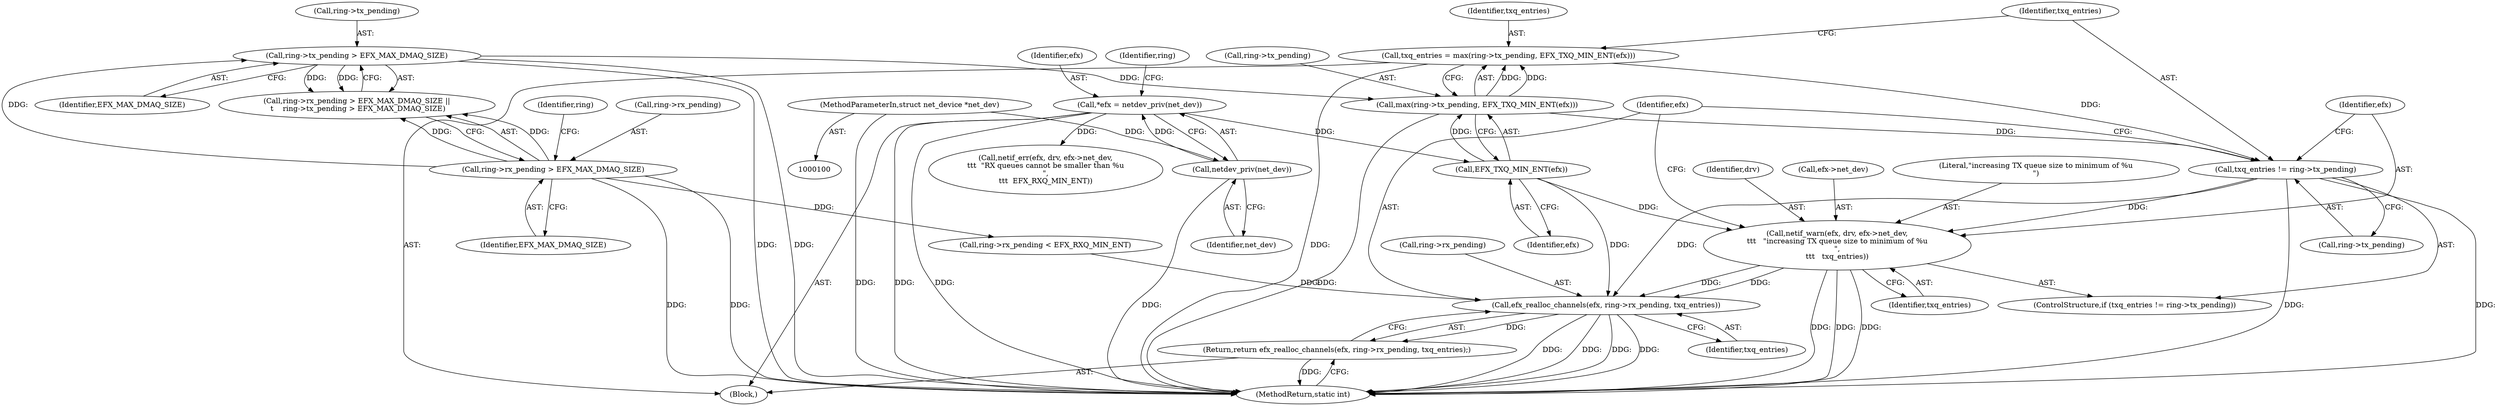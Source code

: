 digraph "0_linux_68cb695ccecf949d48949e72f8ce591fdaaa325c_1@pointer" {
"1000160" [label="(Call,txq_entries != ring->tx_pending)"];
"1000151" [label="(Call,txq_entries = max(ring->tx_pending, EFX_TXQ_MIN_ENT(efx)))"];
"1000153" [label="(Call,max(ring->tx_pending, EFX_TXQ_MIN_ENT(efx)))"];
"1000125" [label="(Call,ring->tx_pending > EFX_MAX_DMAQ_SIZE)"];
"1000120" [label="(Call,ring->rx_pending > EFX_MAX_DMAQ_SIZE)"];
"1000157" [label="(Call,EFX_TXQ_MIN_ENT(efx))"];
"1000105" [label="(Call,*efx = netdev_priv(net_dev))"];
"1000107" [label="(Call,netdev_priv(net_dev))"];
"1000101" [label="(MethodParameterIn,struct net_device *net_dev)"];
"1000165" [label="(Call,netif_warn(efx, drv, efx->net_dev,\n\t\t\t   \"increasing TX queue size to minimum of %u\n\",\n\t\t\t   txq_entries))"];
"1000174" [label="(Call,efx_realloc_channels(efx, ring->rx_pending, txq_entries))"];
"1000173" [label="(Return,return efx_realloc_channels(efx, ring->rx_pending, txq_entries);)"];
"1000174" [label="(Call,efx_realloc_channels(efx, ring->rx_pending, txq_entries))"];
"1000120" [label="(Call,ring->rx_pending > EFX_MAX_DMAQ_SIZE)"];
"1000103" [label="(Block,)"];
"1000176" [label="(Call,ring->rx_pending)"];
"1000173" [label="(Return,return efx_realloc_channels(efx, ring->rx_pending, txq_entries);)"];
"1000167" [label="(Identifier,drv)"];
"1000127" [label="(Identifier,ring)"];
"1000105" [label="(Call,*efx = netdev_priv(net_dev))"];
"1000134" [label="(Call,ring->rx_pending < EFX_RXQ_MIN_ENT)"];
"1000157" [label="(Call,EFX_TXQ_MIN_ENT(efx))"];
"1000158" [label="(Identifier,efx)"];
"1000108" [label="(Identifier,net_dev)"];
"1000161" [label="(Identifier,txq_entries)"];
"1000180" [label="(MethodReturn,static int)"];
"1000151" [label="(Call,txq_entries = max(ring->tx_pending, EFX_TXQ_MIN_ENT(efx)))"];
"1000126" [label="(Call,ring->tx_pending)"];
"1000159" [label="(ControlStructure,if (txq_entries != ring->tx_pending))"];
"1000175" [label="(Identifier,efx)"];
"1000162" [label="(Call,ring->tx_pending)"];
"1000101" [label="(MethodParameterIn,struct net_device *net_dev)"];
"1000172" [label="(Identifier,txq_entries)"];
"1000125" [label="(Call,ring->tx_pending > EFX_MAX_DMAQ_SIZE)"];
"1000166" [label="(Identifier,efx)"];
"1000160" [label="(Call,txq_entries != ring->tx_pending)"];
"1000153" [label="(Call,max(ring->tx_pending, EFX_TXQ_MIN_ENT(efx)))"];
"1000129" [label="(Identifier,EFX_MAX_DMAQ_SIZE)"];
"1000106" [label="(Identifier,efx)"];
"1000179" [label="(Identifier,txq_entries)"];
"1000165" [label="(Call,netif_warn(efx, drv, efx->net_dev,\n\t\t\t   \"increasing TX queue size to minimum of %u\n\",\n\t\t\t   txq_entries))"];
"1000119" [label="(Call,ring->rx_pending > EFX_MAX_DMAQ_SIZE ||\n \t    ring->tx_pending > EFX_MAX_DMAQ_SIZE)"];
"1000124" [label="(Identifier,EFX_MAX_DMAQ_SIZE)"];
"1000107" [label="(Call,netdev_priv(net_dev))"];
"1000113" [label="(Identifier,ring)"];
"1000168" [label="(Call,efx->net_dev)"];
"1000140" [label="(Call,netif_err(efx, drv, efx->net_dev,\n\t\t\t  \"RX queues cannot be smaller than %u\n\",\n\t\t\t  EFX_RXQ_MIN_ENT))"];
"1000171" [label="(Literal,\"increasing TX queue size to minimum of %u\n\")"];
"1000121" [label="(Call,ring->rx_pending)"];
"1000154" [label="(Call,ring->tx_pending)"];
"1000152" [label="(Identifier,txq_entries)"];
"1000160" -> "1000159"  [label="AST: "];
"1000160" -> "1000162"  [label="CFG: "];
"1000161" -> "1000160"  [label="AST: "];
"1000162" -> "1000160"  [label="AST: "];
"1000166" -> "1000160"  [label="CFG: "];
"1000175" -> "1000160"  [label="CFG: "];
"1000160" -> "1000180"  [label="DDG: "];
"1000160" -> "1000180"  [label="DDG: "];
"1000151" -> "1000160"  [label="DDG: "];
"1000153" -> "1000160"  [label="DDG: "];
"1000160" -> "1000165"  [label="DDG: "];
"1000160" -> "1000174"  [label="DDG: "];
"1000151" -> "1000103"  [label="AST: "];
"1000151" -> "1000153"  [label="CFG: "];
"1000152" -> "1000151"  [label="AST: "];
"1000153" -> "1000151"  [label="AST: "];
"1000161" -> "1000151"  [label="CFG: "];
"1000151" -> "1000180"  [label="DDG: "];
"1000153" -> "1000151"  [label="DDG: "];
"1000153" -> "1000151"  [label="DDG: "];
"1000153" -> "1000157"  [label="CFG: "];
"1000154" -> "1000153"  [label="AST: "];
"1000157" -> "1000153"  [label="AST: "];
"1000153" -> "1000180"  [label="DDG: "];
"1000125" -> "1000153"  [label="DDG: "];
"1000157" -> "1000153"  [label="DDG: "];
"1000125" -> "1000119"  [label="AST: "];
"1000125" -> "1000129"  [label="CFG: "];
"1000126" -> "1000125"  [label="AST: "];
"1000129" -> "1000125"  [label="AST: "];
"1000119" -> "1000125"  [label="CFG: "];
"1000125" -> "1000180"  [label="DDG: "];
"1000125" -> "1000180"  [label="DDG: "];
"1000125" -> "1000119"  [label="DDG: "];
"1000125" -> "1000119"  [label="DDG: "];
"1000120" -> "1000125"  [label="DDG: "];
"1000120" -> "1000119"  [label="AST: "];
"1000120" -> "1000124"  [label="CFG: "];
"1000121" -> "1000120"  [label="AST: "];
"1000124" -> "1000120"  [label="AST: "];
"1000127" -> "1000120"  [label="CFG: "];
"1000119" -> "1000120"  [label="CFG: "];
"1000120" -> "1000180"  [label="DDG: "];
"1000120" -> "1000180"  [label="DDG: "];
"1000120" -> "1000119"  [label="DDG: "];
"1000120" -> "1000119"  [label="DDG: "];
"1000120" -> "1000134"  [label="DDG: "];
"1000157" -> "1000158"  [label="CFG: "];
"1000158" -> "1000157"  [label="AST: "];
"1000105" -> "1000157"  [label="DDG: "];
"1000157" -> "1000165"  [label="DDG: "];
"1000157" -> "1000174"  [label="DDG: "];
"1000105" -> "1000103"  [label="AST: "];
"1000105" -> "1000107"  [label="CFG: "];
"1000106" -> "1000105"  [label="AST: "];
"1000107" -> "1000105"  [label="AST: "];
"1000113" -> "1000105"  [label="CFG: "];
"1000105" -> "1000180"  [label="DDG: "];
"1000105" -> "1000180"  [label="DDG: "];
"1000107" -> "1000105"  [label="DDG: "];
"1000105" -> "1000140"  [label="DDG: "];
"1000107" -> "1000108"  [label="CFG: "];
"1000108" -> "1000107"  [label="AST: "];
"1000107" -> "1000180"  [label="DDG: "];
"1000101" -> "1000107"  [label="DDG: "];
"1000101" -> "1000100"  [label="AST: "];
"1000101" -> "1000180"  [label="DDG: "];
"1000165" -> "1000159"  [label="AST: "];
"1000165" -> "1000172"  [label="CFG: "];
"1000166" -> "1000165"  [label="AST: "];
"1000167" -> "1000165"  [label="AST: "];
"1000168" -> "1000165"  [label="AST: "];
"1000171" -> "1000165"  [label="AST: "];
"1000172" -> "1000165"  [label="AST: "];
"1000175" -> "1000165"  [label="CFG: "];
"1000165" -> "1000180"  [label="DDG: "];
"1000165" -> "1000180"  [label="DDG: "];
"1000165" -> "1000180"  [label="DDG: "];
"1000165" -> "1000174"  [label="DDG: "];
"1000165" -> "1000174"  [label="DDG: "];
"1000174" -> "1000173"  [label="AST: "];
"1000174" -> "1000179"  [label="CFG: "];
"1000175" -> "1000174"  [label="AST: "];
"1000176" -> "1000174"  [label="AST: "];
"1000179" -> "1000174"  [label="AST: "];
"1000173" -> "1000174"  [label="CFG: "];
"1000174" -> "1000180"  [label="DDG: "];
"1000174" -> "1000180"  [label="DDG: "];
"1000174" -> "1000180"  [label="DDG: "];
"1000174" -> "1000180"  [label="DDG: "];
"1000174" -> "1000173"  [label="DDG: "];
"1000134" -> "1000174"  [label="DDG: "];
"1000173" -> "1000103"  [label="AST: "];
"1000180" -> "1000173"  [label="CFG: "];
"1000173" -> "1000180"  [label="DDG: "];
}
